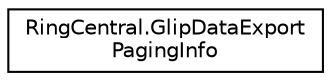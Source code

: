 digraph "Graphical Class Hierarchy"
{
 // LATEX_PDF_SIZE
  edge [fontname="Helvetica",fontsize="10",labelfontname="Helvetica",labelfontsize="10"];
  node [fontname="Helvetica",fontsize="10",shape=record];
  rankdir="LR";
  Node0 [label="RingCentral.GlipDataExport\lPagingInfo",height=0.2,width=0.4,color="black", fillcolor="white", style="filled",URL="$classRingCentral_1_1GlipDataExportPagingInfo.html",tooltip=" "];
}
